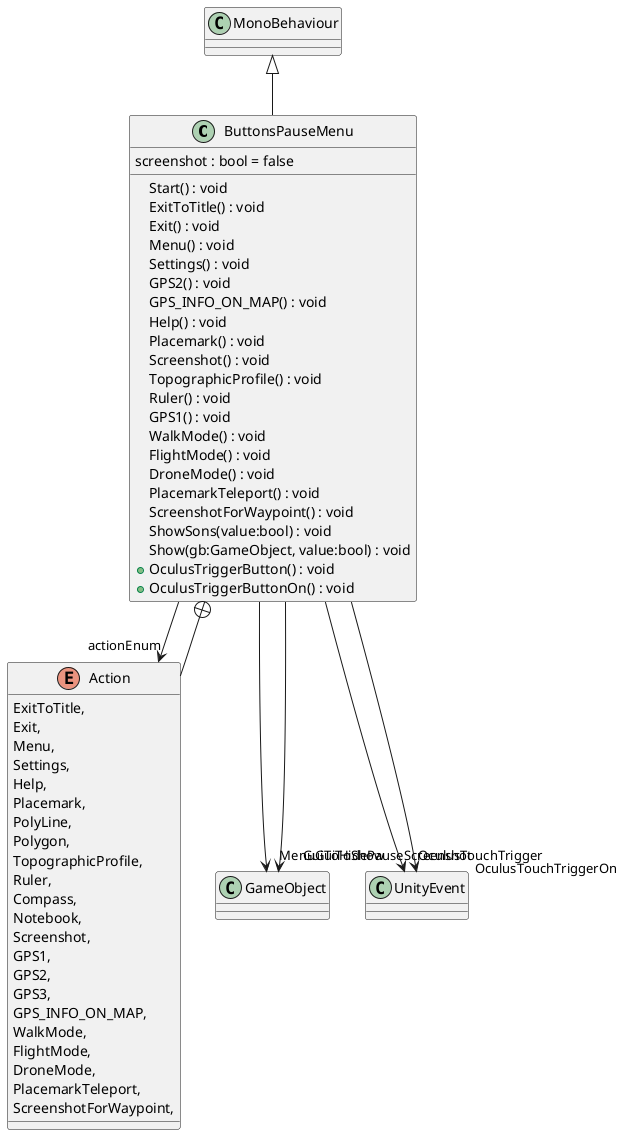 @startuml
class ButtonsPauseMenu {
    screenshot : bool = false
    Start() : void
    ExitToTitle() : void
    Exit() : void
    Menu() : void
    Settings() : void
    GPS2() : void
    GPS_INFO_ON_MAP() : void
    Help() : void
    Placemark() : void
    Screenshot() : void
    TopographicProfile() : void
    Ruler() : void
    GPS1() : void
    WalkMode() : void
    FlightMode() : void
    DroneMode() : void
    PlacemarkTeleport() : void
    ScreenshotForWaypoint() : void
    ShowSons(value:bool) : void
    Show(gb:GameObject, value:bool) : void
    + OculusTriggerButton() : void
    + OculusTriggerButtonOn() : void
}
enum Action {
    ExitToTitle,
    Exit,
    Menu,
    Settings,
    Help,
    Placemark,
    PolyLine,
    Polygon,
    TopographicProfile,
    Ruler,
    Compass,
    Notebook,
    Screenshot,
    GPS1,
    GPS2,
    GPS3,
    GPS_INFO_ON_MAP,
    WalkMode,
    FlightMode,
    DroneMode,
    PlacemarkTeleport,
    ScreenshotForWaypoint,
}
MonoBehaviour <|-- ButtonsPauseMenu
ButtonsPauseMenu --> "actionEnum" Action
ButtonsPauseMenu --> "MenuGuiToShow" GameObject
ButtonsPauseMenu --> "OculusTouchTrigger" UnityEvent
ButtonsPauseMenu --> "OculusTouchTriggerOn" UnityEvent
ButtonsPauseMenu --> "GuiToHidePauseScreenshot" GameObject
ButtonsPauseMenu +-- Action
@enduml
